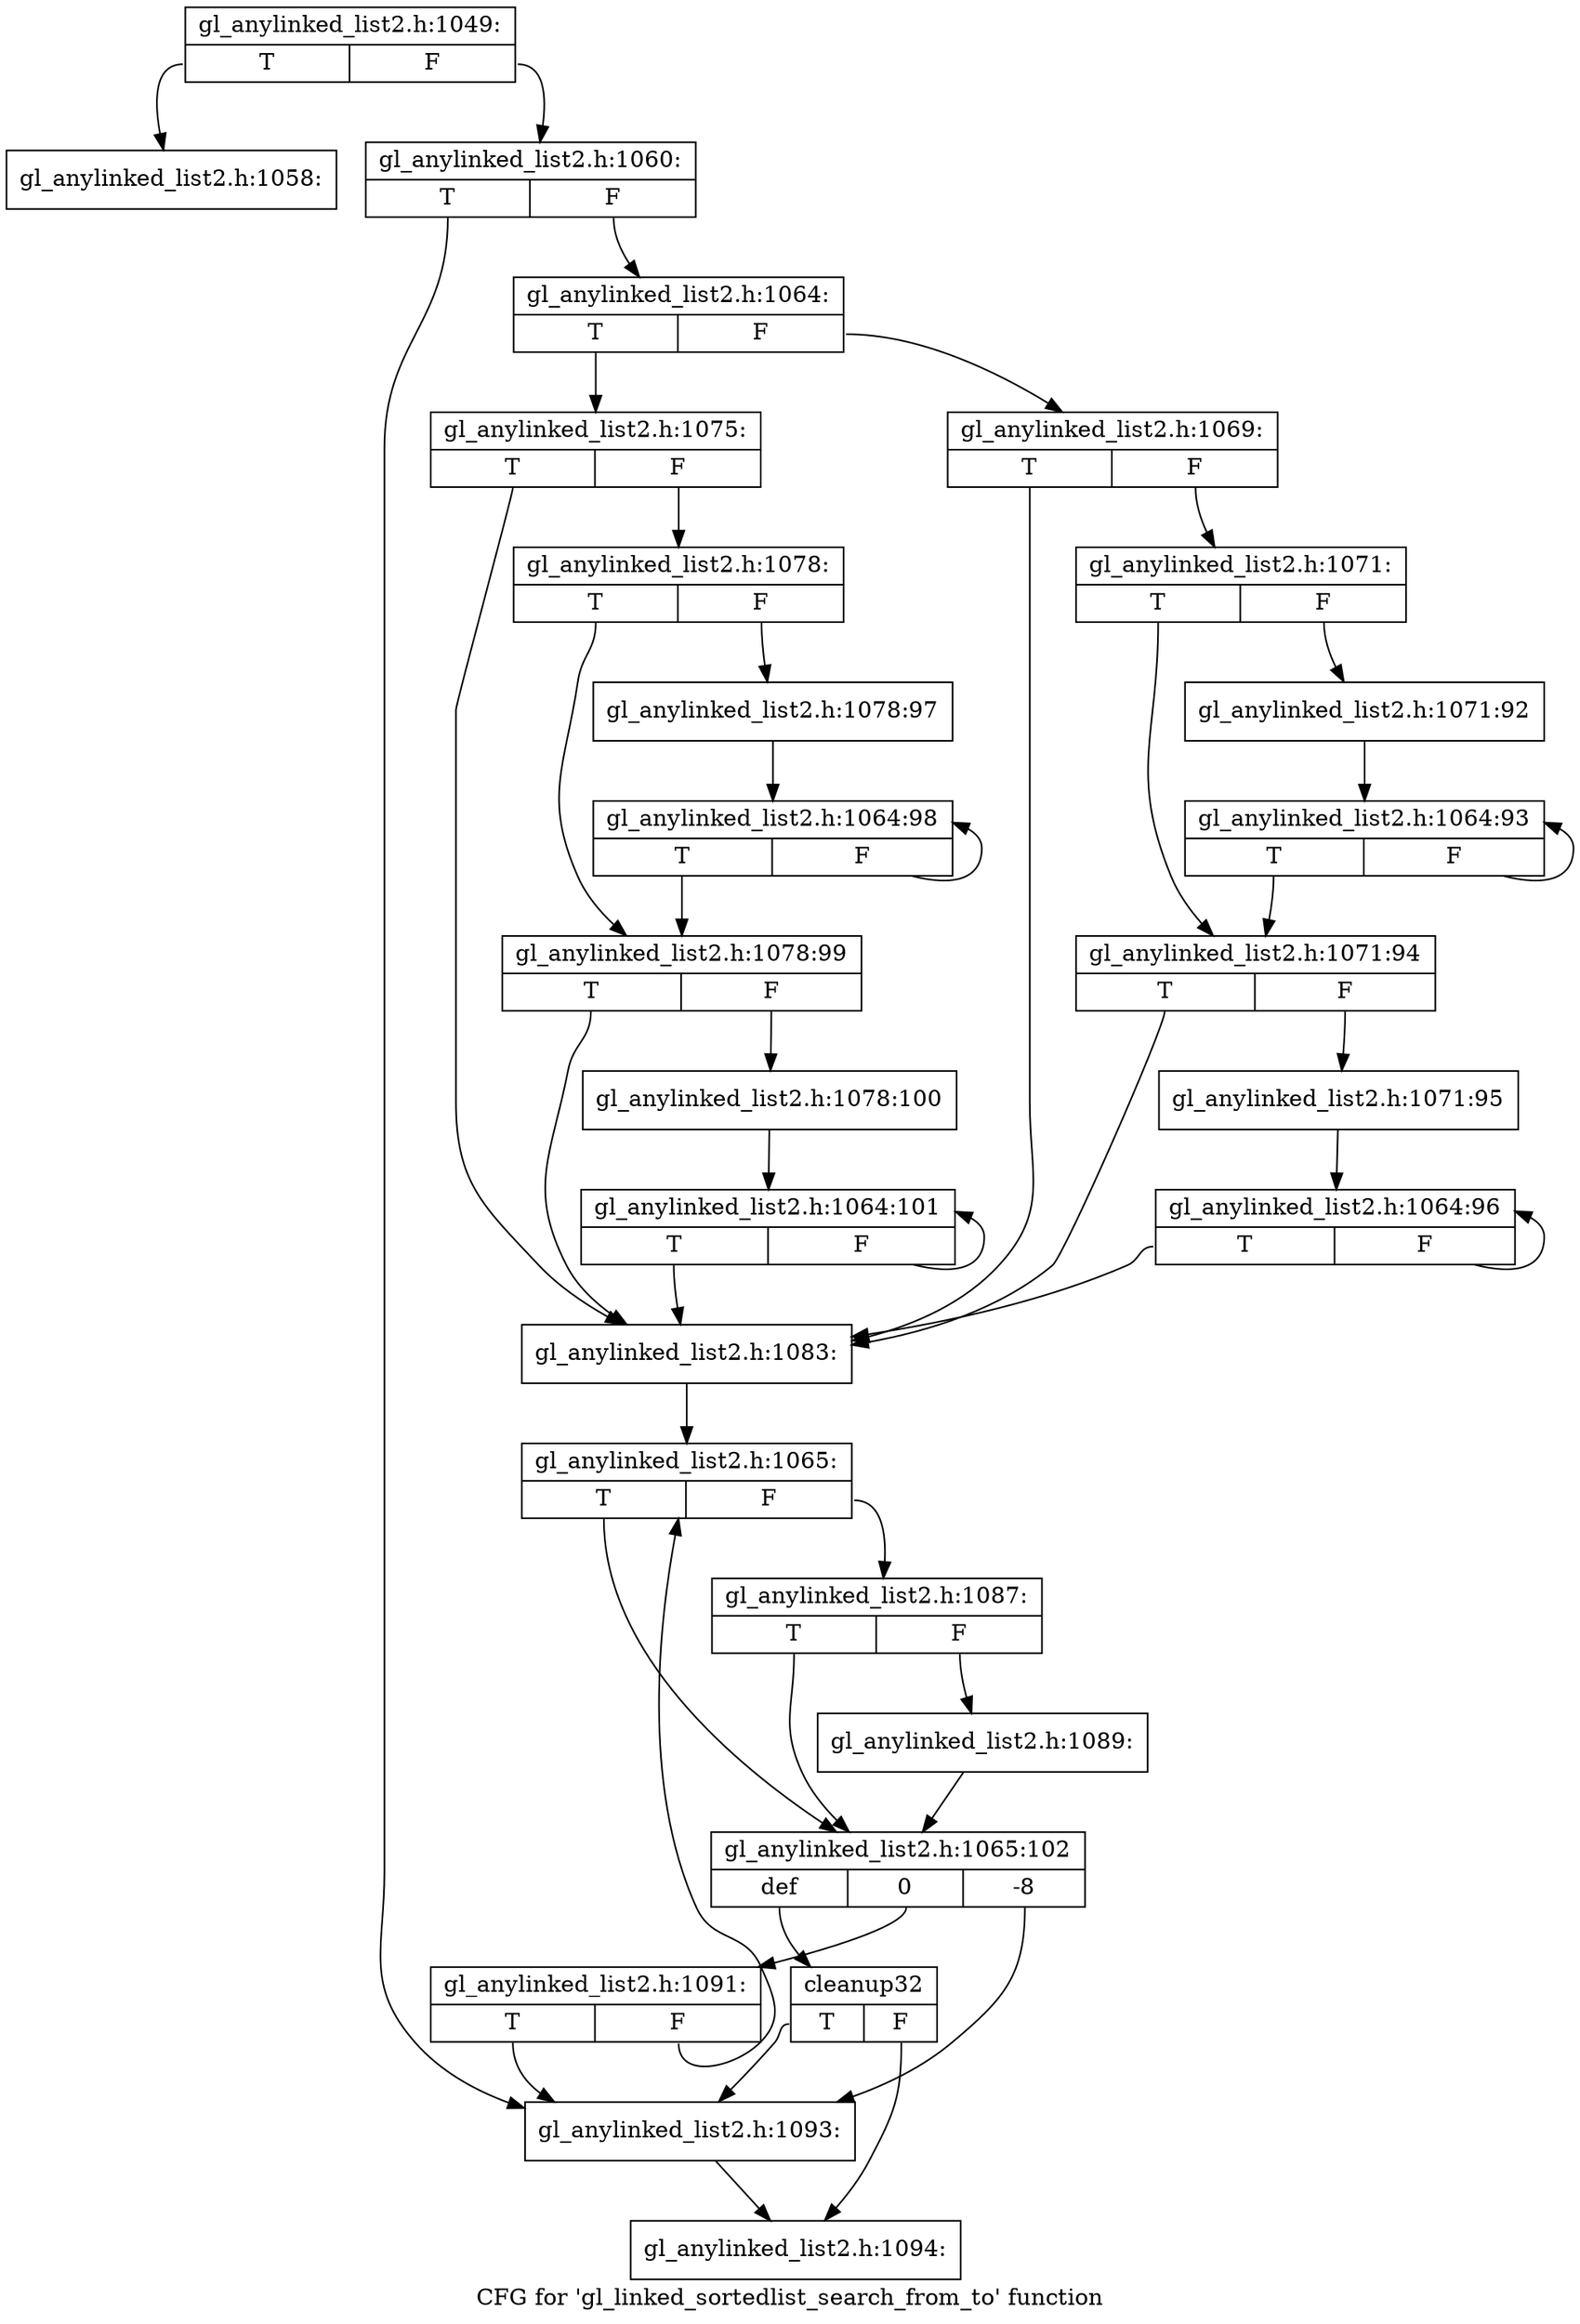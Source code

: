 digraph "CFG for 'gl_linked_sortedlist_search_from_to' function" {
	label="CFG for 'gl_linked_sortedlist_search_from_to' function";

	Node0xc78bb50 [shape=record,label="{gl_anylinked_list2.h:1049:|{<s0>T|<s1>F}}"];
	Node0xc78bb50:s0 -> Node0xc7b0910;
	Node0xc78bb50:s1 -> Node0xc7b0980;
	Node0xc7b0910 [shape=record,label="{gl_anylinked_list2.h:1058:}"];
	Node0xc7b0980 [shape=record,label="{gl_anylinked_list2.h:1060:|{<s0>T|<s1>F}}"];
	Node0xc7b0980:s0 -> Node0xc7b1580;
	Node0xc7b0980:s1 -> Node0xc7b1230;
	Node0xc7b1230 [shape=record,label="{gl_anylinked_list2.h:1064:|{<s0>T|<s1>F}}"];
	Node0xc7b1230:s0 -> Node0xc769850;
	Node0xc7b1230:s1 -> Node0xc7697b0;
	Node0xc7697b0 [shape=record,label="{gl_anylinked_list2.h:1069:|{<s0>T|<s1>F}}"];
	Node0xc7697b0:s0 -> Node0xc73b300;
	Node0xc7697b0:s1 -> Node0xc769800;
	Node0xc769800 [shape=record,label="{gl_anylinked_list2.h:1071:|{<s0>T|<s1>F}}"];
	Node0xc769800:s0 -> Node0xc8e0920;
	Node0xc769800:s1 -> Node0xc7812d0;
	Node0xc7812d0 [shape=record,label="{gl_anylinked_list2.h:1071:92}"];
	Node0xc7812d0 -> Node0xc7a2600;
	Node0xc7a2600 [shape=record,label="{gl_anylinked_list2.h:1064:93|{<s0>T|<s1>F}}"];
	Node0xc7a2600:s0 -> Node0xc8e0920;
	Node0xc7a2600:s1 -> Node0xc7a2600;
	Node0xc8e0920 [shape=record,label="{gl_anylinked_list2.h:1071:94|{<s0>T|<s1>F}}"];
	Node0xc8e0920:s0 -> Node0xc73b300;
	Node0xc8e0920:s1 -> Node0xc8d89c0;
	Node0xc8d89c0 [shape=record,label="{gl_anylinked_list2.h:1071:95}"];
	Node0xc8d89c0 -> Node0xc76a4b0;
	Node0xc76a4b0 [shape=record,label="{gl_anylinked_list2.h:1064:96|{<s0>T|<s1>F}}"];
	Node0xc76a4b0:s0 -> Node0xc73b300;
	Node0xc76a4b0:s1 -> Node0xc76a4b0;
	Node0xc769850 [shape=record,label="{gl_anylinked_list2.h:1075:|{<s0>T|<s1>F}}"];
	Node0xc769850:s0 -> Node0xc73b300;
	Node0xc769850:s1 -> Node0xc8b8d00;
	Node0xc8b8d00 [shape=record,label="{gl_anylinked_list2.h:1078:|{<s0>T|<s1>F}}"];
	Node0xc8b8d00:s0 -> Node0xc79ccd0;
	Node0xc8b8d00:s1 -> Node0xc8a0a10;
	Node0xc8a0a10 [shape=record,label="{gl_anylinked_list2.h:1078:97}"];
	Node0xc8a0a10 -> Node0xc897200;
	Node0xc897200 [shape=record,label="{gl_anylinked_list2.h:1064:98|{<s0>T|<s1>F}}"];
	Node0xc897200:s0 -> Node0xc79ccd0;
	Node0xc897200:s1 -> Node0xc897200;
	Node0xc79ccd0 [shape=record,label="{gl_anylinked_list2.h:1078:99|{<s0>T|<s1>F}}"];
	Node0xc79ccd0:s0 -> Node0xc73b300;
	Node0xc79ccd0:s1 -> Node0xc8cf2c0;
	Node0xc8cf2c0 [shape=record,label="{gl_anylinked_list2.h:1078:100}"];
	Node0xc8cf2c0 -> Node0xc76b860;
	Node0xc76b860 [shape=record,label="{gl_anylinked_list2.h:1064:101|{<s0>T|<s1>F}}"];
	Node0xc76b860:s0 -> Node0xc73b300;
	Node0xc76b860:s1 -> Node0xc76b860;
	Node0xc73b300 [shape=record,label="{gl_anylinked_list2.h:1083:}"];
	Node0xc73b300 -> Node0xc76c5d0;
	Node0xc76c5d0 [shape=record,label="{gl_anylinked_list2.h:1065:|{<s0>T|<s1>F}}"];
	Node0xc76c5d0:s0 -> Node0xc76d560;
	Node0xc76c5d0:s1 -> Node0xc76d0f0;
	Node0xc76d0f0 [shape=record,label="{gl_anylinked_list2.h:1087:|{<s0>T|<s1>F}}"];
	Node0xc76d0f0:s0 -> Node0xc76d560;
	Node0xc76d0f0:s1 -> Node0xc76d7a0;
	Node0xc76d7a0 [shape=record,label="{gl_anylinked_list2.h:1089:}"];
	Node0xc76d7a0 -> Node0xc76d560;
	Node0xc76d560 [shape=record,label="{gl_anylinked_list2.h:1065:102|{<s0>def|<s1>0|<s2>-8}}"];
	Node0xc76d560:s0 -> Node0xc76e290;
	Node0xc76d560:s1 -> Node0xc76c580;
	Node0xc76d560:s2 -> Node0xc7b1580;
	Node0xc76c580 [shape=record,label="{gl_anylinked_list2.h:1091:|{<s0>T|<s1>F}}"];
	Node0xc76c580:s0 -> Node0xc7b1580;
	Node0xc76c580:s1 -> Node0xc76c5d0;
	Node0xc76e290 [shape=record,label="{cleanup32|{<s0>T|<s1>F}}"];
	Node0xc76e290:s0 -> Node0xc7b1580;
	Node0xc76e290:s1 -> Node0xc76eda0;
	Node0xc7b1580 [shape=record,label="{gl_anylinked_list2.h:1093:}"];
	Node0xc7b1580 -> Node0xc76eda0;
	Node0xc76eda0 [shape=record,label="{gl_anylinked_list2.h:1094:}"];
}
